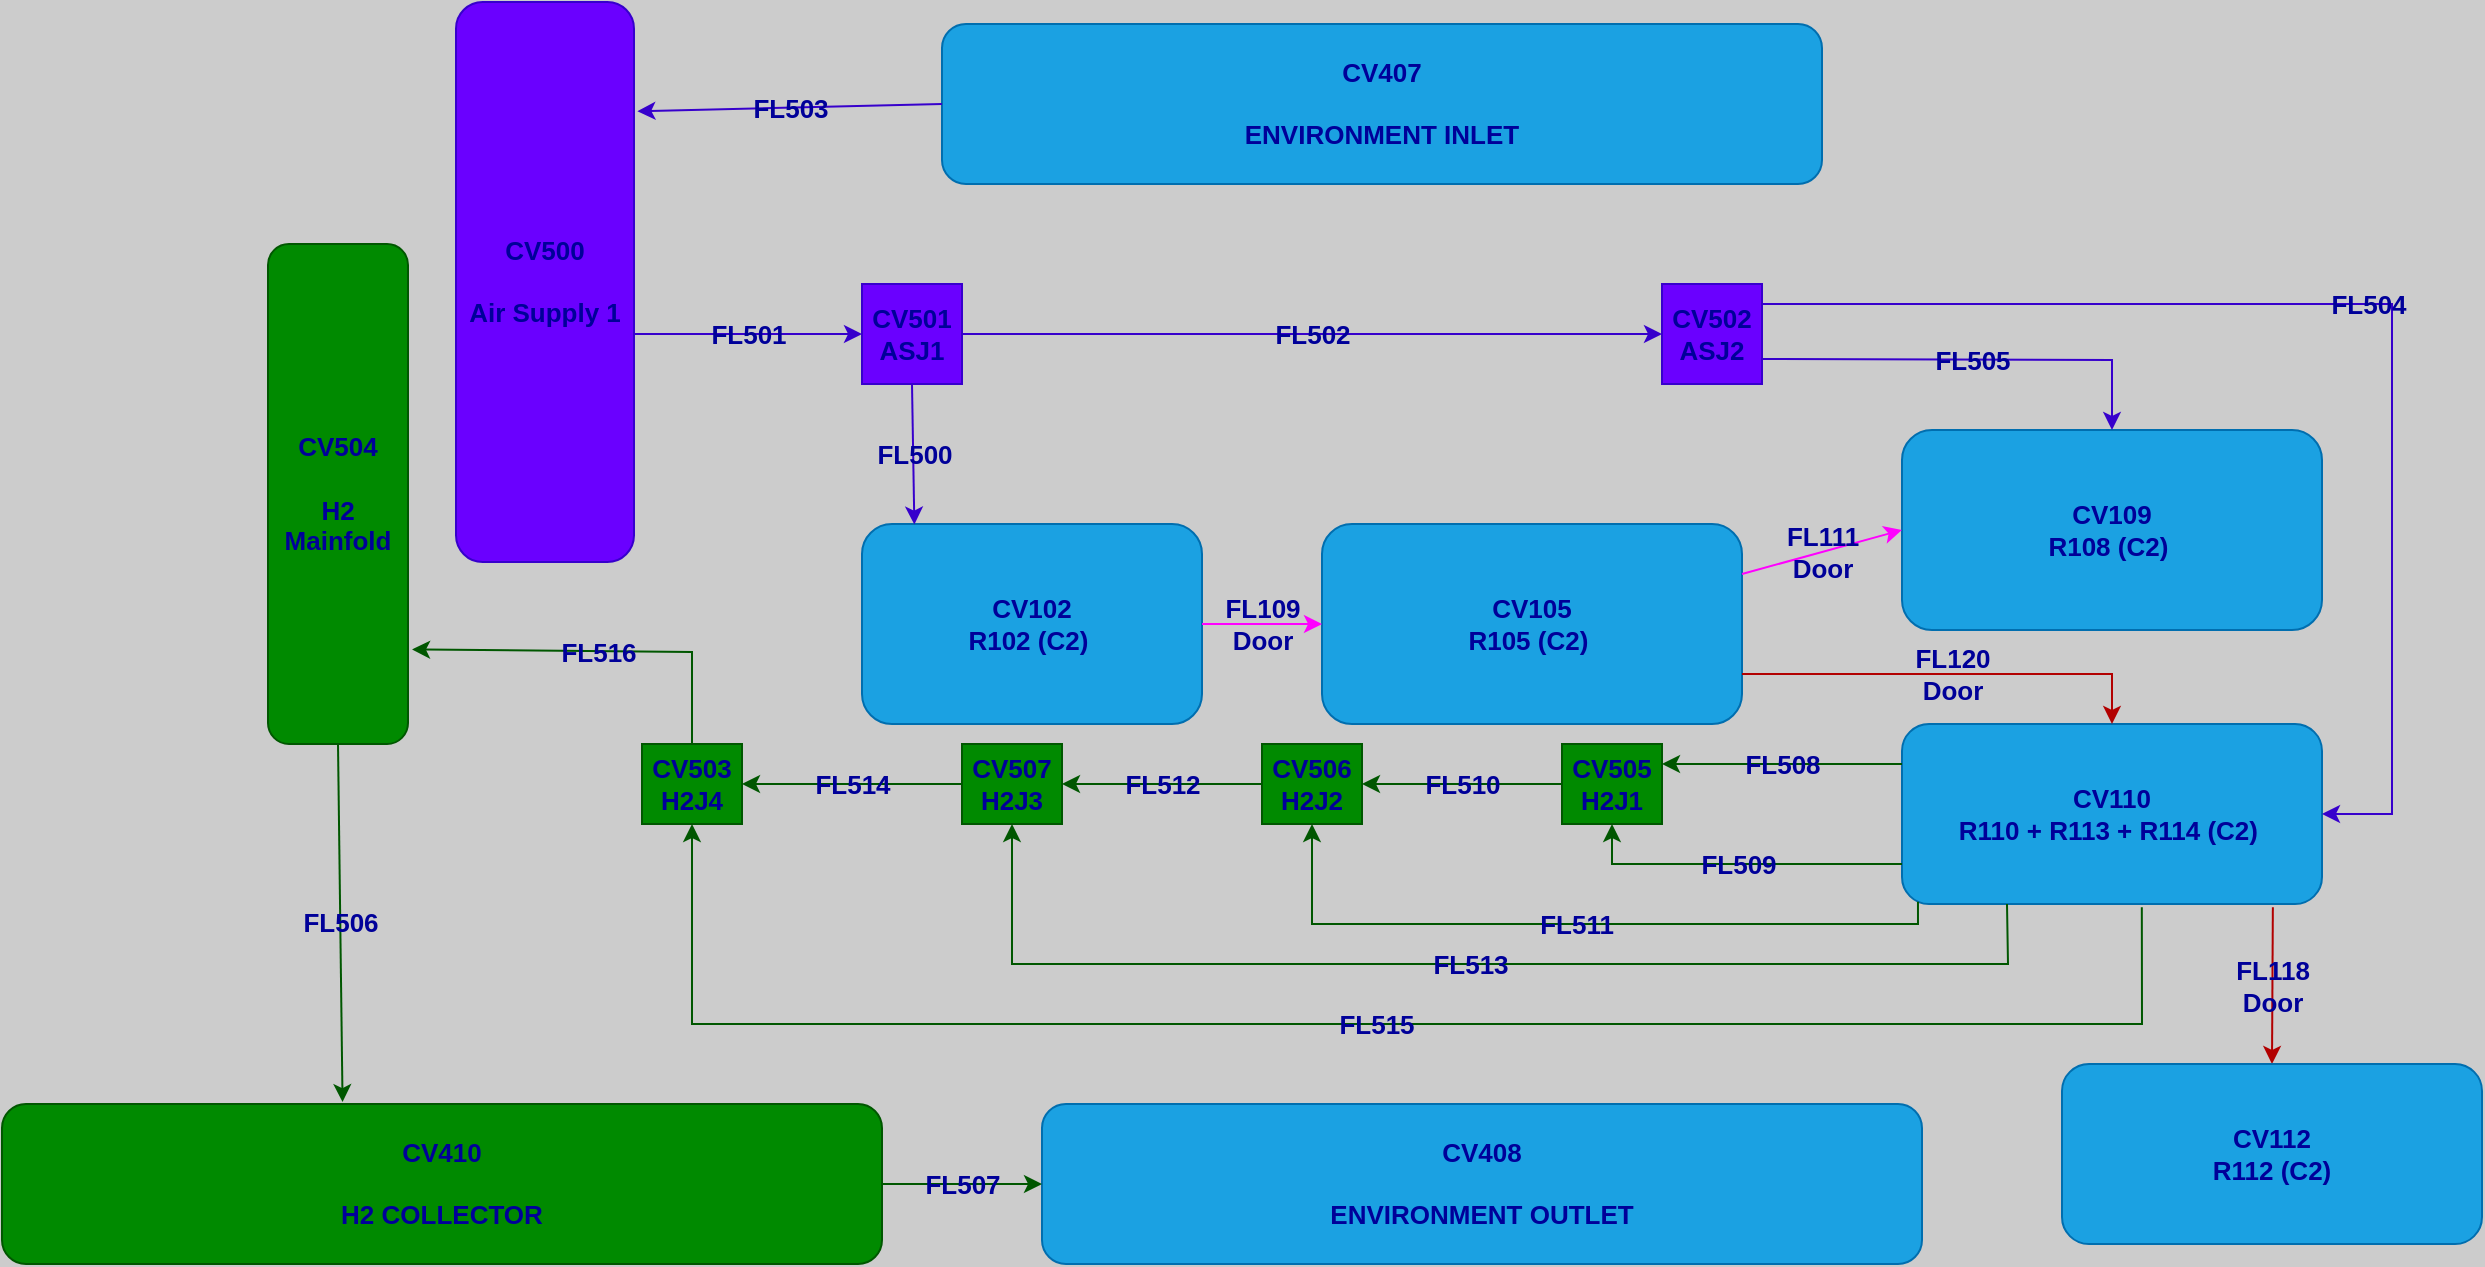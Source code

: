 <mxfile version="20.2.4" type="google"><diagram id="ZTY6EAtgHhBCW0NNY751" name="Página-1"><mxGraphModel grid="0" page="1" gridSize="10" guides="1" tooltips="1" connect="1" arrows="1" fold="1" pageScale="1" pageWidth="1169" pageHeight="827" background="#CCCCCC" math="0" shadow="0"><root><mxCell id="0"/><mxCell id="1" parent="0"/><mxCell id="Qxgob4ZXfyFvWy5lvVW8-4" value="CV102&lt;br style=&quot;font-size: 13px;&quot;&gt;R102 (C2)&amp;nbsp;" style="rounded=1;whiteSpace=wrap;align=center;fillColor=#1ba1e2;fontColor=#000099;strokeColor=#006EAF;html=1;labelBackgroundColor=none;fontStyle=1;fontSize=13;" vertex="1" parent="1"><mxGeometry x="230" y="430" width="170" height="100" as="geometry"/></mxCell><mxCell id="Qxgob4ZXfyFvWy5lvVW8-6" value="CV105&lt;br style=&quot;font-size: 13px;&quot;&gt;R105 (C2)&amp;nbsp;" style="rounded=1;whiteSpace=wrap;align=center;fillColor=#1ba1e2;fontColor=#000099;strokeColor=#006EAF;html=1;labelBackgroundColor=none;fontStyle=1;fontSize=13;" vertex="1" parent="1"><mxGeometry x="460" y="430" width="210" height="100" as="geometry"/></mxCell><mxCell id="Qxgob4ZXfyFvWy5lvVW8-7" value="CV110&lt;br style=&quot;font-size: 13px;&quot;&gt;R110 + R113 + R114 (C2)&amp;nbsp;" style="rounded=1;whiteSpace=wrap;align=center;fontSize=13;fillColor=#1ba1e2;fontColor=#000099;strokeColor=#006EAF;html=1;labelBackgroundColor=none;fontStyle=1" vertex="1" parent="1"><mxGeometry x="750" y="530" width="210" height="90" as="geometry"/></mxCell><mxCell id="Qxgob4ZXfyFvWy5lvVW8-8" value="CV109&lt;br style=&quot;font-size: 13px;&quot;&gt;R108 (C2)&amp;nbsp;" style="rounded=1;whiteSpace=wrap;align=center;fontSize=13;fillColor=#1ba1e2;fontColor=#000099;strokeColor=#006EAF;html=1;labelBackgroundColor=none;fontStyle=1" vertex="1" parent="1"><mxGeometry x="750" y="383" width="210" height="100" as="geometry"/></mxCell><mxCell id="Qxgob4ZXfyFvWy5lvVW8-10" value="CV500&lt;br style=&quot;font-size: 13px;&quot;&gt;&lt;br style=&quot;font-size: 13px;&quot;&gt;Air Supply 1" style="rounded=1;whiteSpace=wrap;fontSize=13;fillColor=#6a00ff;fontColor=#000099;strokeColor=#3700CC;align=center;html=1;labelBackgroundColor=none;fontStyle=1" vertex="1" parent="1"><mxGeometry x="27" y="169" width="89" height="280" as="geometry"/></mxCell><mxCell id="Qxgob4ZXfyFvWy5lvVW8-11" value="CV501&lt;br style=&quot;font-size: 13px;&quot;&gt;ASJ1" style="whiteSpace=wrap;aspect=fixed;fontSize=13;fillColor=#6a00ff;fontColor=#000099;strokeColor=#3700CC;align=center;html=1;labelBackgroundColor=none;fontStyle=1" vertex="1" parent="1"><mxGeometry x="230" y="310" width="50" height="50" as="geometry"/></mxCell><mxCell id="Qxgob4ZXfyFvWy5lvVW8-13" value="CV502&lt;br style=&quot;font-size: 13px;&quot;&gt;ASJ2" style="whiteSpace=wrap;aspect=fixed;fontSize=13;fillColor=#6a00ff;fontColor=#000099;strokeColor=#3700CC;align=center;html=1;labelBackgroundColor=none;fontStyle=1" vertex="1" parent="1"><mxGeometry x="630" y="310" width="50" height="50" as="geometry"/></mxCell><mxCell id="Qxgob4ZXfyFvWy5lvVW8-14" value="FL501" style="endArrow=classic;rounded=0;fontSize=13;entryX=0;entryY=0.5;entryDx=0;entryDy=0;fillColor=#6a00ff;strokeColor=#3700CC;align=center;fontColor=#000099;html=1;labelBackgroundColor=none;fontStyle=1;exitX=1.003;exitY=0.593;exitDx=0;exitDy=0;exitPerimeter=0;" edge="1" parent="1" target="Qxgob4ZXfyFvWy5lvVW8-11" source="Qxgob4ZXfyFvWy5lvVW8-10"><mxGeometry width="50" height="50" relative="1" as="geometry"><mxPoint x="118" y="336" as="sourcePoint"/><mxPoint x="230" y="430" as="targetPoint"/><Array as="points"><mxPoint x="210" y="335"/></Array></mxGeometry></mxCell><mxCell id="Qxgob4ZXfyFvWy5lvVW8-16" value="FL500" style="endArrow=classic;rounded=0;fontSize=13;exitX=0.5;exitY=1;exitDx=0;exitDy=0;entryX=0.154;entryY=0.003;entryDx=0;entryDy=0;entryPerimeter=0;fillColor=#6a00ff;strokeColor=#3700CC;align=center;fontColor=#000099;html=1;labelBackgroundColor=none;fontStyle=1" edge="1" parent="1" source="Qxgob4ZXfyFvWy5lvVW8-11" target="Qxgob4ZXfyFvWy5lvVW8-4"><mxGeometry width="50" height="50" relative="1" as="geometry"><mxPoint x="500" y="340" as="sourcePoint"/><mxPoint x="550" y="290" as="targetPoint"/></mxGeometry></mxCell><mxCell id="Qxgob4ZXfyFvWy5lvVW8-17" value="FL502" style="endArrow=classic;rounded=0;fontSize=13;exitX=1;exitY=0.5;exitDx=0;exitDy=0;fillColor=#6a00ff;strokeColor=#3700CC;align=center;fontColor=#000099;html=1;labelBackgroundColor=none;fontStyle=1" edge="1" parent="1" source="Qxgob4ZXfyFvWy5lvVW8-11" target="Qxgob4ZXfyFvWy5lvVW8-13"><mxGeometry width="50" height="50" relative="1" as="geometry"><mxPoint x="500" y="340" as="sourcePoint"/><mxPoint x="460" y="335" as="targetPoint"/></mxGeometry></mxCell><mxCell id="Qxgob4ZXfyFvWy5lvVW8-20" value="FL504" style="endArrow=classic;rounded=0;fontSize=13;entryX=1;entryY=0.5;entryDx=0;entryDy=0;fillColor=#6a00ff;strokeColor=#3700CC;align=center;fontColor=#000099;html=1;labelBackgroundColor=none;fontStyle=1" edge="1" parent="1" target="Qxgob4ZXfyFvWy5lvVW8-7"><mxGeometry width="50" height="50" relative="1" as="geometry"><mxPoint x="680" y="320" as="sourcePoint"/><mxPoint x="550" y="290" as="targetPoint"/><Array as="points"><mxPoint x="995" y="320"/><mxPoint x="995" y="575"/></Array></mxGeometry></mxCell><mxCell id="Qxgob4ZXfyFvWy5lvVW8-21" value="FL505" style="endArrow=classic;rounded=0;fontSize=13;exitX=1;exitY=0.75;exitDx=0;exitDy=0;fillColor=#6a00ff;strokeColor=#3700CC;align=center;fontColor=#000099;html=1;labelBackgroundColor=none;fontStyle=1;entryX=0.5;entryY=0;entryDx=0;entryDy=0;" edge="1" parent="1" source="Qxgob4ZXfyFvWy5lvVW8-13" target="Qxgob4ZXfyFvWy5lvVW8-8"><mxGeometry width="50" height="50" relative="1" as="geometry"><mxPoint x="500" y="450" as="sourcePoint"/><mxPoint x="860" y="370" as="targetPoint"/><Array as="points"><mxPoint x="855" y="348"/></Array></mxGeometry></mxCell><mxCell id="Qxgob4ZXfyFvWy5lvVW8-22" value="FL109&lt;br style=&quot;font-size: 13px;&quot;&gt;Door" style="endArrow=classic;rounded=0;fontSize=13;exitX=1;exitY=0.5;exitDx=0;exitDy=0;entryX=0;entryY=0.5;entryDx=0;entryDy=0;fillColor=#d80073;strokeColor=#FF00FF;align=center;fontColor=#000099;html=1;labelBackgroundColor=none;fontStyle=1" edge="1" parent="1" source="Qxgob4ZXfyFvWy5lvVW8-4" target="Qxgob4ZXfyFvWy5lvVW8-6"><mxGeometry width="50" height="50" relative="1" as="geometry"><mxPoint x="510" y="450" as="sourcePoint"/><mxPoint x="560" y="400" as="targetPoint"/></mxGeometry></mxCell><mxCell id="Qxgob4ZXfyFvWy5lvVW8-24" value="FL120&lt;br style=&quot;font-size: 13px;&quot;&gt;Door" style="endArrow=classic;rounded=0;fontSize=13;exitX=1;exitY=0.75;exitDx=0;exitDy=0;entryX=0.5;entryY=0;entryDx=0;entryDy=0;fillColor=#e51400;strokeColor=#B20000;align=center;fontColor=#000099;html=1;labelBackgroundColor=none;fontStyle=1" edge="1" parent="1" source="Qxgob4ZXfyFvWy5lvVW8-6" target="Qxgob4ZXfyFvWy5lvVW8-7"><mxGeometry width="50" height="50" relative="1" as="geometry"><mxPoint x="510" y="450" as="sourcePoint"/><mxPoint x="560" y="400" as="targetPoint"/><Array as="points"><mxPoint x="700" y="505"/><mxPoint x="855" y="505"/></Array></mxGeometry></mxCell><mxCell id="Qxgob4ZXfyFvWy5lvVW8-25" value="FL111&lt;br style=&quot;font-size: 13px;&quot;&gt;Door" style="endArrow=classic;rounded=0;fontSize=13;exitX=1;exitY=0.25;exitDx=0;exitDy=0;fillColor=#d80073;strokeColor=#FF00FF;align=center;fontColor=#000099;html=1;labelBackgroundColor=none;fontStyle=1;entryX=0;entryY=0.5;entryDx=0;entryDy=0;" edge="1" parent="1" source="Qxgob4ZXfyFvWy5lvVW8-6" target="Qxgob4ZXfyFvWy5lvVW8-8"><mxGeometry width="50" height="50" relative="1" as="geometry"><mxPoint x="660" y="380" as="sourcePoint"/><mxPoint x="749" y="451" as="targetPoint"/><Array as="points"/></mxGeometry></mxCell><mxCell id="Qxgob4ZXfyFvWy5lvVW8-27" value="CV407&lt;br style=&quot;font-size: 13px;&quot;&gt;&lt;br style=&quot;font-size: 13px;&quot;&gt;ENVIRONMENT INLET" style="rounded=1;whiteSpace=wrap;fontSize=13;fillColor=#1ba1e2;fontColor=#000099;strokeColor=#006EAF;align=center;html=1;labelBackgroundColor=none;fontStyle=1" vertex="1" parent="1"><mxGeometry x="270" y="180" width="440" height="80" as="geometry"/></mxCell><mxCell id="Qxgob4ZXfyFvWy5lvVW8-28" value="FL503" style="endArrow=classic;rounded=0;fontSize=13;exitX=0;exitY=0.5;exitDx=0;exitDy=0;entryX=1.019;entryY=0.195;entryDx=0;entryDy=0;entryPerimeter=0;fillColor=#6a00ff;strokeColor=#3700CC;align=center;fontColor=#000099;html=1;labelBackgroundColor=none;fontStyle=1" edge="1" parent="1" source="Qxgob4ZXfyFvWy5lvVW8-27" target="Qxgob4ZXfyFvWy5lvVW8-10"><mxGeometry width="50" height="50" relative="1" as="geometry"><mxPoint x="510" y="650" as="sourcePoint"/><mxPoint x="560" y="600" as="targetPoint"/></mxGeometry></mxCell><mxCell id="Eoz5hfGlm3YR76uMCyld-1" value="FL118&lt;br style=&quot;font-size: 13px;&quot;&gt;Door" style="edgeStyle=none;orthogonalLoop=1;jettySize=auto;rounded=0;endArrow=classic;startSize=14;endSize=6;sourcePerimeterSpacing=8;targetPerimeterSpacing=8;curved=1;exitX=0.883;exitY=1.018;exitDx=0;exitDy=0;entryX=0.5;entryY=0;entryDx=0;entryDy=0;exitPerimeter=0;fillColor=#e51400;strokeColor=#B20000;align=center;fontColor=#000099;html=1;labelBackgroundColor=none;fontStyle=1;fontSize=13;endFill=1;" edge="1" parent="1" source="Qxgob4ZXfyFvWy5lvVW8-7" target="Eoz5hfGlm3YR76uMCyld-3"><mxGeometry width="120" relative="1" as="geometry"><mxPoint x="690" y="660" as="sourcePoint"/><mxPoint x="855" y="670" as="targetPoint"/><Array as="points"/></mxGeometry></mxCell><mxCell id="Eoz5hfGlm3YR76uMCyld-3" value="CV112&lt;br style=&quot;font-size: 13px;&quot;&gt;R112 (C2)" style="rounded=1;whiteSpace=wrap;align=center;fontSize=13;fillColor=#1ba1e2;fontColor=#000099;strokeColor=#006EAF;html=1;labelBackgroundColor=none;fontStyle=1" vertex="1" parent="1"><mxGeometry x="830" y="700" width="210" height="90" as="geometry"/></mxCell><mxCell id="Eoz5hfGlm3YR76uMCyld-9" value="CV504&lt;br style=&quot;font-size: 13px;&quot;&gt;&lt;br style=&quot;font-size: 13px;&quot;&gt;H2 Mainfold" style="rounded=1;whiteSpace=wrap;fontSize=13;fillColor=#008a00;fontColor=#000099;strokeColor=#005700;align=center;html=1;labelBackgroundColor=none;fontStyle=1" vertex="1" parent="1"><mxGeometry x="-67" y="290" width="70" height="250" as="geometry"/></mxCell><mxCell id="Eoz5hfGlm3YR76uMCyld-10" value="CV408&lt;br style=&quot;font-size: 13px;&quot;&gt;&lt;br style=&quot;font-size: 13px;&quot;&gt;ENVIRONMENT OUTLET" style="rounded=1;whiteSpace=wrap;fontSize=13;fillColor=#1ba1e2;fontColor=#000099;strokeColor=#006EAF;align=center;html=1;labelBackgroundColor=none;fontStyle=1" vertex="1" parent="1"><mxGeometry x="320" y="720" width="440" height="80" as="geometry"/></mxCell><mxCell id="Eoz5hfGlm3YR76uMCyld-13" value="FL506" style="edgeStyle=none;orthogonalLoop=1;jettySize=auto;rounded=0;endArrow=classic;startSize=14;endSize=6;sourcePerimeterSpacing=8;targetPerimeterSpacing=8;entryX=0.387;entryY=-0.012;entryDx=0;entryDy=0;entryPerimeter=0;fillColor=#008a00;strokeColor=#005700;align=center;fontColor=#000099;html=1;labelBackgroundColor=none;fontStyle=1;fontSize=13;exitX=0.5;exitY=1;exitDx=0;exitDy=0;endFill=1;" edge="1" parent="1" source="Eoz5hfGlm3YR76uMCyld-9" target="Eoz5hfGlm3YR76uMCyld-46"><mxGeometry width="120" relative="1" as="geometry"><mxPoint x="41" y="530" as="sourcePoint"/><mxPoint x="40" y="730" as="targetPoint"/><Array as="points"/></mxGeometry></mxCell><mxCell id="Eoz5hfGlm3YR76uMCyld-15" value="CV505&lt;br style=&quot;font-size: 13px;&quot;&gt;H2J1" style="rounded=0;whiteSpace=wrap;fontSize=13;fillColor=#008a00;fontColor=#000099;strokeColor=#005700;align=center;html=1;labelBackgroundColor=none;fontStyle=1" vertex="1" parent="1"><mxGeometry x="580" y="540" width="50" height="40" as="geometry"/></mxCell><mxCell id="Eoz5hfGlm3YR76uMCyld-16" value="FL509" style="endArrow=classic;rounded=0;fontSize=13;entryX=0.5;entryY=1;entryDx=0;entryDy=0;fillColor=#008a00;strokeColor=#005700;align=center;fontColor=#000099;html=1;labelBackgroundColor=none;fontStyle=1" edge="1" parent="1" target="Eoz5hfGlm3YR76uMCyld-15"><mxGeometry width="50" height="50" relative="1" as="geometry"><mxPoint x="750" y="600" as="sourcePoint"/><mxPoint x="621.99" y="820" as="targetPoint"/><Array as="points"><mxPoint x="680" y="600"/><mxPoint x="605" y="600"/></Array></mxGeometry></mxCell><mxCell id="Eoz5hfGlm3YR76uMCyld-17" value="FL508" style="endArrow=classic;rounded=0;fontSize=13;entryX=1;entryY=0.25;entryDx=0;entryDy=0;fillColor=#008a00;strokeColor=#005700;align=center;fontColor=#000099;html=1;labelBackgroundColor=none;fontStyle=1" edge="1" parent="1" target="Eoz5hfGlm3YR76uMCyld-15"><mxGeometry width="50" height="50" relative="1" as="geometry"><mxPoint x="750" y="550" as="sourcePoint"/><mxPoint x="701.99" y="830" as="targetPoint"/><Array as="points"><mxPoint x="670" y="550"/></Array></mxGeometry></mxCell><mxCell id="Eoz5hfGlm3YR76uMCyld-18" value="CV506&lt;br style=&quot;font-size: 13px;&quot;&gt;H2J2" style="rounded=0;whiteSpace=wrap;fontSize=13;fillColor=#008a00;fontColor=#000099;strokeColor=#005700;align=center;html=1;labelBackgroundColor=none;fontStyle=1" vertex="1" parent="1"><mxGeometry x="430" y="540" width="50" height="40" as="geometry"/></mxCell><mxCell id="Eoz5hfGlm3YR76uMCyld-19" value="FL510" style="endArrow=classic;rounded=0;fontSize=13;exitX=0;exitY=0.5;exitDx=0;exitDy=0;entryX=1;entryY=0.5;entryDx=0;entryDy=0;fillColor=#008a00;strokeColor=#005700;align=center;fontColor=#000099;html=1;labelBackgroundColor=none;fontStyle=1" edge="1" parent="1" source="Eoz5hfGlm3YR76uMCyld-15" target="Eoz5hfGlm3YR76uMCyld-18"><mxGeometry width="50" height="50" relative="1" as="geometry"><mxPoint x="591.99" y="930" as="sourcePoint"/><mxPoint x="641.99" y="880" as="targetPoint"/><Array as="points"/></mxGeometry></mxCell><mxCell id="Eoz5hfGlm3YR76uMCyld-20" value="FL511" style="endArrow=classic;rounded=0;fontSize=13;exitX=0.038;exitY=0.987;exitDx=0;exitDy=0;entryX=0.5;entryY=1;entryDx=0;entryDy=0;exitPerimeter=0;fillColor=#008a00;strokeColor=#005700;align=center;fontColor=#000099;html=1;labelBackgroundColor=none;fontStyle=1" edge="1" parent="1" source="Qxgob4ZXfyFvWy5lvVW8-7" target="Eoz5hfGlm3YR76uMCyld-18"><mxGeometry width="50" height="50" relative="1" as="geometry"><mxPoint x="571.99" y="875" as="sourcePoint"/><mxPoint x="641.99" y="880" as="targetPoint"/><Array as="points"><mxPoint x="758" y="630"/><mxPoint x="455" y="630"/></Array></mxGeometry></mxCell><mxCell id="Eoz5hfGlm3YR76uMCyld-21" value="CV507&lt;br style=&quot;font-size: 13px;&quot;&gt;H2J3" style="rounded=0;whiteSpace=wrap;fontSize=13;fillColor=#008a00;fontColor=#000099;strokeColor=#005700;align=center;html=1;labelBackgroundColor=none;fontStyle=1" vertex="1" parent="1"><mxGeometry x="280" y="540" width="50" height="40" as="geometry"/></mxCell><mxCell id="Eoz5hfGlm3YR76uMCyld-22" value="FL513" style="endArrow=classic;rounded=0;fontSize=13;exitX=0.25;exitY=1;exitDx=0;exitDy=0;entryX=0.5;entryY=1;entryDx=0;entryDy=0;fillColor=#008a00;strokeColor=#005700;align=center;fontColor=#000099;html=1;labelBackgroundColor=none;fontStyle=1" edge="1" parent="1" source="Qxgob4ZXfyFvWy5lvVW8-7" target="Eoz5hfGlm3YR76uMCyld-21"><mxGeometry width="50" height="50" relative="1" as="geometry"><mxPoint x="571.99" y="890" as="sourcePoint"/><mxPoint x="641.99" y="880" as="targetPoint"/><Array as="points"><mxPoint x="803" y="650"/><mxPoint x="305" y="650"/></Array></mxGeometry></mxCell><mxCell id="Eoz5hfGlm3YR76uMCyld-23" value="FL512" style="endArrow=classic;rounded=0;fontSize=13;exitX=0;exitY=0.5;exitDx=0;exitDy=0;entryX=1;entryY=0.5;entryDx=0;entryDy=0;fillColor=#008a00;strokeColor=#005700;align=center;fontColor=#000099;html=1;labelBackgroundColor=none;fontStyle=1" edge="1" parent="1" source="Eoz5hfGlm3YR76uMCyld-18" target="Eoz5hfGlm3YR76uMCyld-21"><mxGeometry width="50" height="50" relative="1" as="geometry"><mxPoint x="591.99" y="930" as="sourcePoint"/><mxPoint x="641.99" y="880" as="targetPoint"/><Array as="points"><mxPoint x="390" y="560"/></Array></mxGeometry></mxCell><mxCell id="Eoz5hfGlm3YR76uMCyld-24" value="CV503&lt;br style=&quot;font-size: 13px;&quot;&gt;H2J4" style="rounded=0;whiteSpace=wrap;fontSize=13;fillColor=#008a00;fontColor=#000099;strokeColor=#005700;align=center;html=1;labelBackgroundColor=none;fontStyle=1" vertex="1" parent="1"><mxGeometry x="120" y="540" width="50" height="40" as="geometry"/></mxCell><mxCell id="Eoz5hfGlm3YR76uMCyld-25" value="FL514" style="endArrow=classic;rounded=0;fontSize=13;exitX=0;exitY=0.5;exitDx=0;exitDy=0;entryX=1;entryY=0.5;entryDx=0;entryDy=0;fillColor=#008a00;strokeColor=#005700;align=center;fontColor=#000099;html=1;labelBackgroundColor=none;fontStyle=1" edge="1" parent="1" source="Eoz5hfGlm3YR76uMCyld-21" target="Eoz5hfGlm3YR76uMCyld-24"><mxGeometry width="50" height="50" relative="1" as="geometry"><mxPoint x="291.99" y="930" as="sourcePoint"/><mxPoint x="341.99" y="880" as="targetPoint"/></mxGeometry></mxCell><mxCell id="Eoz5hfGlm3YR76uMCyld-26" value="FL515" style="endArrow=classic;rounded=0;fontSize=13;entryX=0.5;entryY=1;entryDx=0;entryDy=0;exitX=0.571;exitY=1.018;exitDx=0;exitDy=0;exitPerimeter=0;fillColor=#008a00;strokeColor=#005700;align=center;fontColor=#000099;html=1;labelBackgroundColor=none;fontStyle=1" edge="1" parent="1" source="Qxgob4ZXfyFvWy5lvVW8-7" target="Eoz5hfGlm3YR76uMCyld-24"><mxGeometry width="50" height="50" relative="1" as="geometry"><mxPoint x="850" y="630" as="sourcePoint"/><mxPoint x="341.99" y="880" as="targetPoint"/><Array as="points"><mxPoint x="870" y="680"/><mxPoint x="145" y="680"/></Array></mxGeometry></mxCell><mxCell id="Eoz5hfGlm3YR76uMCyld-45" value="FL516" style="edgeStyle=none;orthogonalLoop=1;jettySize=auto;rounded=0;endArrow=classic;startSize=14;endSize=6;sourcePerimeterSpacing=8;targetPerimeterSpacing=8;exitX=0.5;exitY=0;exitDx=0;exitDy=0;fillColor=#008a00;strokeColor=#005700;align=center;fontColor=#000099;html=1;labelBackgroundColor=none;fontStyle=1;fontSize=13;entryX=1.029;entryY=0.811;entryDx=0;entryDy=0;entryPerimeter=0;endFill=1;" edge="1" parent="1" source="Eoz5hfGlm3YR76uMCyld-24" target="Eoz5hfGlm3YR76uMCyld-9"><mxGeometry width="120" relative="1" as="geometry"><mxPoint x="51.24" y="735.6" as="sourcePoint"/><mxPoint x="5" y="494" as="targetPoint"/><Array as="points"><mxPoint x="145" y="494"/></Array></mxGeometry></mxCell><mxCell id="Eoz5hfGlm3YR76uMCyld-46" value="CV410&lt;br style=&quot;font-size: 13px;&quot;&gt;&lt;br style=&quot;font-size: 13px;&quot;&gt;H2 COLLECTOR" style="rounded=1;whiteSpace=wrap;fontSize=13;fillColor=#008a00;fontColor=#000099;strokeColor=#005700;align=center;html=1;labelBackgroundColor=none;fontStyle=1" vertex="1" parent="1"><mxGeometry x="-200" y="720" width="440" height="80" as="geometry"/></mxCell><mxCell id="Eoz5hfGlm3YR76uMCyld-47" value="FL507" style="edgeStyle=none;orthogonalLoop=1;jettySize=auto;rounded=0;endArrow=classic;startSize=14;endSize=6;sourcePerimeterSpacing=8;targetPerimeterSpacing=8;exitX=1;exitY=0.5;exitDx=0;exitDy=0;entryX=0;entryY=0.5;entryDx=0;entryDy=0;fillColor=#008a00;strokeColor=#005700;align=center;fontColor=#000099;html=1;labelBackgroundColor=none;fontStyle=1;fontSize=13;endFill=1;" edge="1" parent="1" source="Eoz5hfGlm3YR76uMCyld-46" target="Eoz5hfGlm3YR76uMCyld-10"><mxGeometry width="120" relative="1" as="geometry"><mxPoint x="48.92" y="732.72" as="sourcePoint"/><mxPoint x="250" y="640" as="targetPoint"/><Array as="points"/></mxGeometry></mxCell></root></mxGraphModel></diagram></mxfile>